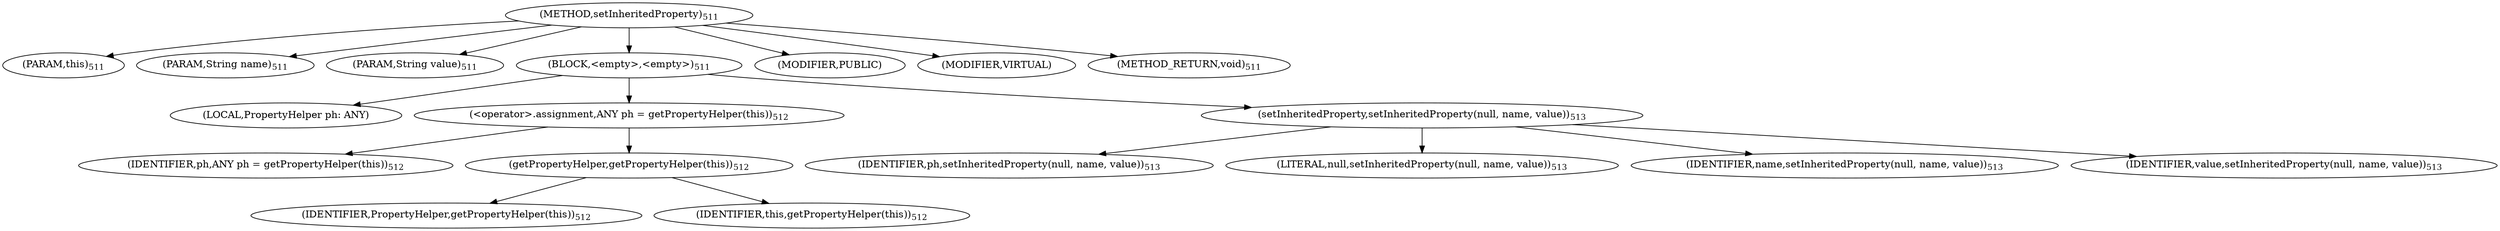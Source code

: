 digraph "setInheritedProperty" {  
"845" [label = <(METHOD,setInheritedProperty)<SUB>511</SUB>> ]
"41" [label = <(PARAM,this)<SUB>511</SUB>> ]
"846" [label = <(PARAM,String name)<SUB>511</SUB>> ]
"847" [label = <(PARAM,String value)<SUB>511</SUB>> ]
"848" [label = <(BLOCK,&lt;empty&gt;,&lt;empty&gt;)<SUB>511</SUB>> ]
"849" [label = <(LOCAL,PropertyHelper ph: ANY)> ]
"850" [label = <(&lt;operator&gt;.assignment,ANY ph = getPropertyHelper(this))<SUB>512</SUB>> ]
"851" [label = <(IDENTIFIER,ph,ANY ph = getPropertyHelper(this))<SUB>512</SUB>> ]
"852" [label = <(getPropertyHelper,getPropertyHelper(this))<SUB>512</SUB>> ]
"853" [label = <(IDENTIFIER,PropertyHelper,getPropertyHelper(this))<SUB>512</SUB>> ]
"40" [label = <(IDENTIFIER,this,getPropertyHelper(this))<SUB>512</SUB>> ]
"854" [label = <(setInheritedProperty,setInheritedProperty(null, name, value))<SUB>513</SUB>> ]
"855" [label = <(IDENTIFIER,ph,setInheritedProperty(null, name, value))<SUB>513</SUB>> ]
"856" [label = <(LITERAL,null,setInheritedProperty(null, name, value))<SUB>513</SUB>> ]
"857" [label = <(IDENTIFIER,name,setInheritedProperty(null, name, value))<SUB>513</SUB>> ]
"858" [label = <(IDENTIFIER,value,setInheritedProperty(null, name, value))<SUB>513</SUB>> ]
"859" [label = <(MODIFIER,PUBLIC)> ]
"860" [label = <(MODIFIER,VIRTUAL)> ]
"861" [label = <(METHOD_RETURN,void)<SUB>511</SUB>> ]
  "845" -> "41" 
  "845" -> "846" 
  "845" -> "847" 
  "845" -> "848" 
  "845" -> "859" 
  "845" -> "860" 
  "845" -> "861" 
  "848" -> "849" 
  "848" -> "850" 
  "848" -> "854" 
  "850" -> "851" 
  "850" -> "852" 
  "852" -> "853" 
  "852" -> "40" 
  "854" -> "855" 
  "854" -> "856" 
  "854" -> "857" 
  "854" -> "858" 
}
